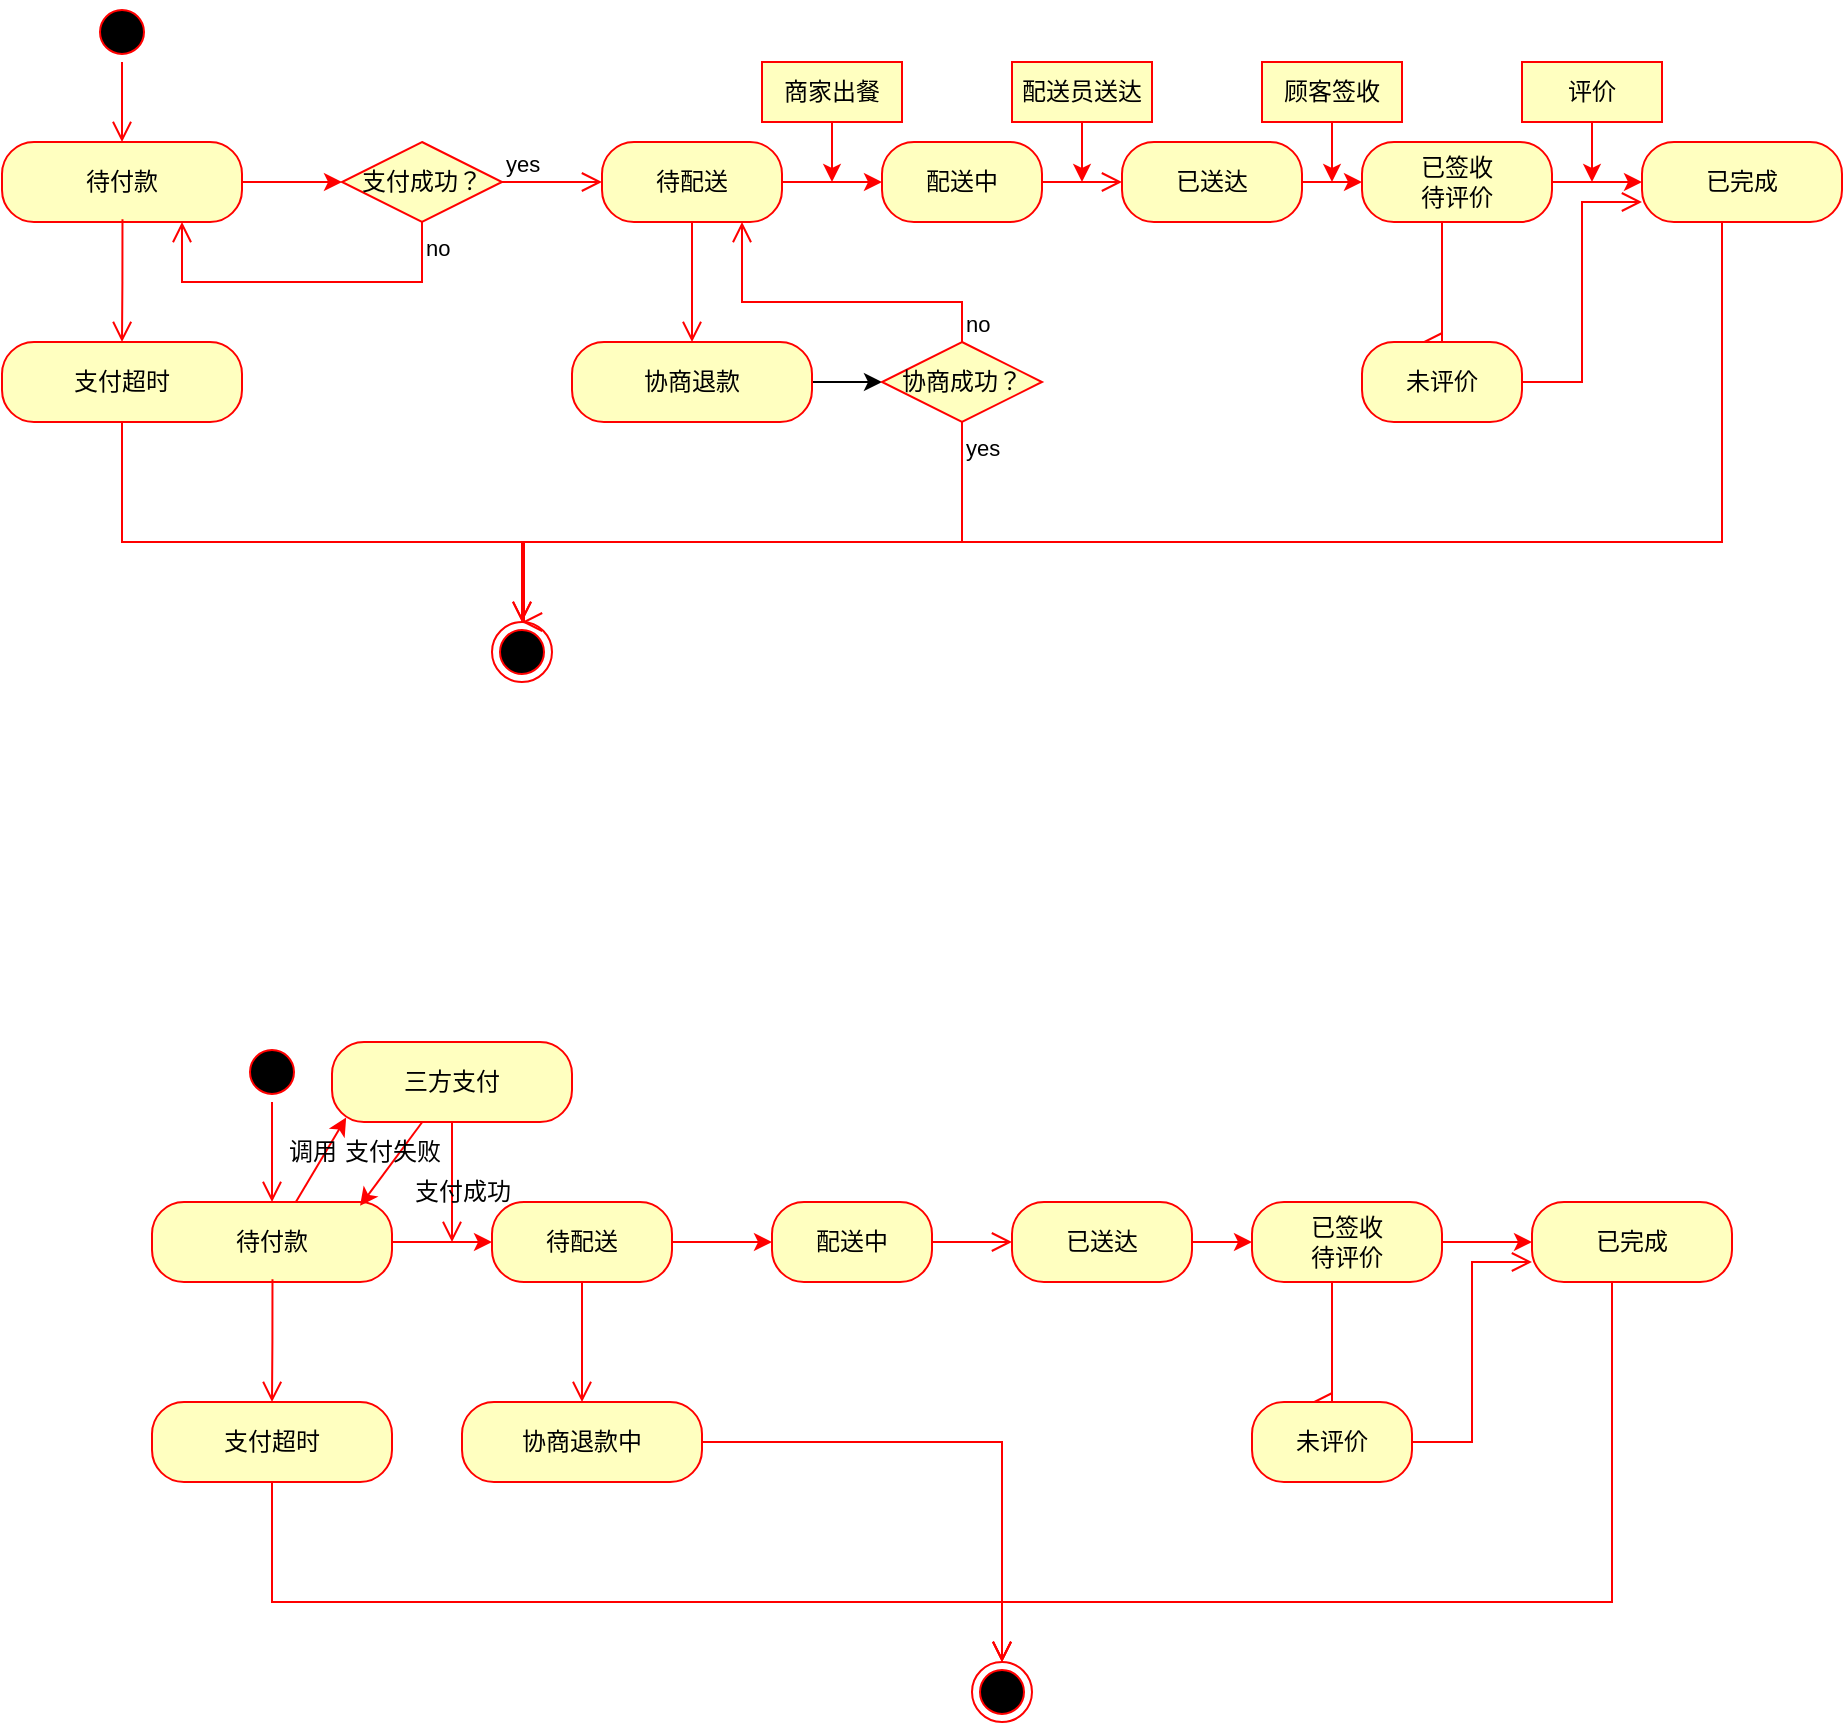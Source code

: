 <mxfile version="24.8.4">
  <diagram name="Page-1" id="0783ab3e-0a74-02c8-0abd-f7b4e66b4bec">
    <mxGraphModel dx="1444" dy="764" grid="1" gridSize="10" guides="1" tooltips="1" connect="1" arrows="1" fold="1" page="1" pageScale="1" pageWidth="850" pageHeight="1100" background="none" math="0" shadow="0">
      <root>
        <mxCell id="0" />
        <mxCell id="1" parent="0" />
        <mxCell id="hLjoczB7dyi-ZHbIt30f-3" value="" style="ellipse;html=1;shape=startState;fillColor=#000000;strokeColor=#ff0000;" vertex="1" parent="1">
          <mxGeometry x="185" y="50" width="30" height="30" as="geometry" />
        </mxCell>
        <mxCell id="hLjoczB7dyi-ZHbIt30f-4" value="" style="edgeStyle=orthogonalEdgeStyle;html=1;verticalAlign=bottom;endArrow=open;endSize=8;strokeColor=#ff0000;rounded=0;entryX=0.5;entryY=0;entryDx=0;entryDy=0;" edge="1" source="hLjoczB7dyi-ZHbIt30f-3" parent="1" target="hLjoczB7dyi-ZHbIt30f-5">
          <mxGeometry relative="1" as="geometry">
            <mxPoint x="200" y="110" as="targetPoint" />
          </mxGeometry>
        </mxCell>
        <mxCell id="hLjoczB7dyi-ZHbIt30f-37" style="edgeStyle=orthogonalEdgeStyle;rounded=0;orthogonalLoop=1;jettySize=auto;html=1;strokeColor=#FF0000;" edge="1" parent="1" source="hLjoczB7dyi-ZHbIt30f-5">
          <mxGeometry relative="1" as="geometry">
            <mxPoint x="310" y="140" as="targetPoint" />
          </mxGeometry>
        </mxCell>
        <mxCell id="hLjoczB7dyi-ZHbIt30f-5" value="待付款" style="rounded=1;whiteSpace=wrap;html=1;arcSize=40;fontColor=#000000;fillColor=#ffffc0;strokeColor=#ff0000;" vertex="1" parent="1">
          <mxGeometry x="140" y="120" width="120" height="40" as="geometry" />
        </mxCell>
        <mxCell id="hLjoczB7dyi-ZHbIt30f-14" value="" style="edgeStyle=orthogonalEdgeStyle;html=1;verticalAlign=bottom;endArrow=open;endSize=8;strokeColor=#ff0000;rounded=0;entryX=0.5;entryY=0;entryDx=0;entryDy=0;exitX=0.5;exitY=1;exitDx=0;exitDy=0;" edge="1" source="hLjoczB7dyi-ZHbIt30f-35" parent="1" target="hLjoczB7dyi-ZHbIt30f-15">
          <mxGeometry relative="1" as="geometry">
            <mxPoint x="400" y="370" as="targetPoint" />
            <mxPoint x="400" y="320" as="sourcePoint" />
            <Array as="points">
              <mxPoint x="200" y="320" />
              <mxPoint x="400" y="320" />
            </Array>
          </mxGeometry>
        </mxCell>
        <mxCell id="hLjoczB7dyi-ZHbIt30f-15" value="" style="ellipse;html=1;shape=endState;fillColor=#000000;strokeColor=#ff0000;" vertex="1" parent="1">
          <mxGeometry x="385" y="360" width="30" height="30" as="geometry" />
        </mxCell>
        <mxCell id="hLjoczB7dyi-ZHbIt30f-31" value="" style="edgeStyle=orthogonalEdgeStyle;html=1;verticalAlign=bottom;endArrow=open;endSize=8;strokeColor=#ff0000;rounded=0;entryX=0.5;entryY=0;entryDx=0;entryDy=0;exitX=0.502;exitY=0.966;exitDx=0;exitDy=0;exitPerimeter=0;" edge="1" parent="1" source="hLjoczB7dyi-ZHbIt30f-5" target="hLjoczB7dyi-ZHbIt30f-35">
          <mxGeometry relative="1" as="geometry">
            <mxPoint x="199.79" y="230" as="targetPoint" />
            <mxPoint x="199.29" y="190" as="sourcePoint" />
          </mxGeometry>
        </mxCell>
        <mxCell id="hLjoczB7dyi-ZHbIt30f-35" value="支付超时" style="rounded=1;whiteSpace=wrap;html=1;arcSize=40;fontColor=#000000;fillColor=#ffffc0;strokeColor=#ff0000;" vertex="1" parent="1">
          <mxGeometry x="140" y="220" width="120" height="40" as="geometry" />
        </mxCell>
        <mxCell id="hLjoczB7dyi-ZHbIt30f-41" value="支付成功？" style="rhombus;whiteSpace=wrap;html=1;fontColor=#000000;fillColor=#ffffc0;strokeColor=#ff0000;" vertex="1" parent="1">
          <mxGeometry x="310" y="120" width="80" height="40" as="geometry" />
        </mxCell>
        <mxCell id="hLjoczB7dyi-ZHbIt30f-42" value="yes" style="edgeStyle=orthogonalEdgeStyle;html=1;align=left;verticalAlign=bottom;endArrow=open;endSize=8;strokeColor=#ff0000;rounded=0;entryX=0;entryY=0.5;entryDx=0;entryDy=0;" edge="1" source="hLjoczB7dyi-ZHbIt30f-41" parent="1" target="hLjoczB7dyi-ZHbIt30f-44">
          <mxGeometry x="-1" relative="1" as="geometry">
            <mxPoint x="500" y="140" as="targetPoint" />
          </mxGeometry>
        </mxCell>
        <mxCell id="hLjoczB7dyi-ZHbIt30f-43" value="no" style="edgeStyle=orthogonalEdgeStyle;html=1;align=left;verticalAlign=top;endArrow=open;endSize=8;strokeColor=#ff0000;rounded=0;entryX=0.75;entryY=1;entryDx=0;entryDy=0;" edge="1" source="hLjoczB7dyi-ZHbIt30f-41" parent="1" target="hLjoczB7dyi-ZHbIt30f-5">
          <mxGeometry x="-1" relative="1" as="geometry">
            <mxPoint x="350" y="220" as="targetPoint" />
            <Array as="points">
              <mxPoint x="350" y="190" />
              <mxPoint x="230" y="190" />
            </Array>
          </mxGeometry>
        </mxCell>
        <mxCell id="hLjoczB7dyi-ZHbIt30f-52" style="edgeStyle=orthogonalEdgeStyle;rounded=0;orthogonalLoop=1;jettySize=auto;html=1;strokeColor=#FF0000;" edge="1" parent="1" source="hLjoczB7dyi-ZHbIt30f-44" target="hLjoczB7dyi-ZHbIt30f-50">
          <mxGeometry relative="1" as="geometry" />
        </mxCell>
        <mxCell id="hLjoczB7dyi-ZHbIt30f-44" value="待配送" style="rounded=1;whiteSpace=wrap;html=1;arcSize=40;fontColor=#000000;fillColor=#ffffc0;strokeColor=#ff0000;" vertex="1" parent="1">
          <mxGeometry x="440" y="120" width="90" height="40" as="geometry" />
        </mxCell>
        <mxCell id="hLjoczB7dyi-ZHbIt30f-45" value="" style="edgeStyle=orthogonalEdgeStyle;html=1;verticalAlign=bottom;endArrow=open;endSize=8;strokeColor=#ff0000;rounded=0;entryX=0.5;entryY=0;entryDx=0;entryDy=0;" edge="1" source="hLjoczB7dyi-ZHbIt30f-44" parent="1" target="hLjoczB7dyi-ZHbIt30f-60">
          <mxGeometry relative="1" as="geometry">
            <mxPoint x="510" y="250" as="targetPoint" />
            <Array as="points" />
          </mxGeometry>
        </mxCell>
        <mxCell id="hLjoczB7dyi-ZHbIt30f-46" style="edgeStyle=orthogonalEdgeStyle;rounded=0;orthogonalLoop=1;jettySize=auto;html=1;exitX=0.5;exitY=1;exitDx=0;exitDy=0;" edge="1" parent="1" source="hLjoczB7dyi-ZHbIt30f-44" target="hLjoczB7dyi-ZHbIt30f-44">
          <mxGeometry relative="1" as="geometry" />
        </mxCell>
        <mxCell id="hLjoczB7dyi-ZHbIt30f-50" value="配送中" style="rounded=1;whiteSpace=wrap;html=1;arcSize=40;fontColor=#000000;fillColor=#ffffc0;strokeColor=#ff0000;" vertex="1" parent="1">
          <mxGeometry x="580" y="120" width="80" height="40" as="geometry" />
        </mxCell>
        <mxCell id="hLjoczB7dyi-ZHbIt30f-51" value="" style="edgeStyle=orthogonalEdgeStyle;html=1;verticalAlign=bottom;endArrow=open;endSize=8;strokeColor=#ff0000;rounded=0;entryX=0;entryY=0.5;entryDx=0;entryDy=0;" edge="1" source="hLjoczB7dyi-ZHbIt30f-50" parent="1" target="hLjoczB7dyi-ZHbIt30f-66">
          <mxGeometry relative="1" as="geometry">
            <mxPoint x="680" y="220" as="targetPoint" />
          </mxGeometry>
        </mxCell>
        <mxCell id="hLjoczB7dyi-ZHbIt30f-59" style="edgeStyle=orthogonalEdgeStyle;rounded=0;orthogonalLoop=1;jettySize=auto;html=1;strokeColor=#FF0000;" edge="1" parent="1" source="hLjoczB7dyi-ZHbIt30f-54" target="hLjoczB7dyi-ZHbIt30f-56">
          <mxGeometry relative="1" as="geometry" />
        </mxCell>
        <mxCell id="hLjoczB7dyi-ZHbIt30f-54" value="已签收&lt;div&gt;待评价&lt;/div&gt;" style="rounded=1;whiteSpace=wrap;html=1;arcSize=40;fontColor=#000000;fillColor=#FFFFC0;strokeColor=#ff0000;" vertex="1" parent="1">
          <mxGeometry x="820" y="120" width="95" height="40" as="geometry" />
        </mxCell>
        <mxCell id="hLjoczB7dyi-ZHbIt30f-55" value="" style="edgeStyle=orthogonalEdgeStyle;html=1;verticalAlign=bottom;endArrow=open;endSize=8;strokeColor=#ff0000;rounded=0;" edge="1" source="hLjoczB7dyi-ZHbIt30f-54" parent="1">
          <mxGeometry relative="1" as="geometry">
            <mxPoint x="850" y="220" as="targetPoint" />
            <Array as="points">
              <mxPoint x="860" y="220" />
            </Array>
          </mxGeometry>
        </mxCell>
        <mxCell id="hLjoczB7dyi-ZHbIt30f-56" value="已完成" style="rounded=1;whiteSpace=wrap;html=1;arcSize=40;fontColor=#000000;fillColor=#ffffc0;strokeColor=#ff0000;" vertex="1" parent="1">
          <mxGeometry x="960" y="120" width="100" height="40" as="geometry" />
        </mxCell>
        <mxCell id="hLjoczB7dyi-ZHbIt30f-57" value="" style="edgeStyle=orthogonalEdgeStyle;html=1;verticalAlign=bottom;endArrow=open;endSize=8;strokeColor=#ff0000;rounded=0;entryX=0.5;entryY=0;entryDx=0;entryDy=0;" edge="1" source="hLjoczB7dyi-ZHbIt30f-56" parent="1" target="hLjoczB7dyi-ZHbIt30f-15">
          <mxGeometry relative="1" as="geometry">
            <mxPoint x="1000" y="220" as="targetPoint" />
            <Array as="points">
              <mxPoint x="1000" y="320" />
              <mxPoint x="400" y="320" />
            </Array>
          </mxGeometry>
        </mxCell>
        <mxCell id="hLjoczB7dyi-ZHbIt30f-133" style="edgeStyle=orthogonalEdgeStyle;rounded=0;orthogonalLoop=1;jettySize=auto;html=1;entryX=0;entryY=0.5;entryDx=0;entryDy=0;" edge="1" parent="1" source="hLjoczB7dyi-ZHbIt30f-60" target="hLjoczB7dyi-ZHbIt30f-130">
          <mxGeometry relative="1" as="geometry" />
        </mxCell>
        <mxCell id="hLjoczB7dyi-ZHbIt30f-60" value="协商退款" style="rounded=1;whiteSpace=wrap;html=1;arcSize=40;fontColor=#000000;fillColor=#ffffc0;strokeColor=#ff0000;" vertex="1" parent="1">
          <mxGeometry x="425" y="220" width="120" height="40" as="geometry" />
        </mxCell>
        <mxCell id="hLjoczB7dyi-ZHbIt30f-62" value="未评价" style="rounded=1;whiteSpace=wrap;html=1;arcSize=40;fontColor=#000000;fillColor=#ffffc0;strokeColor=#ff0000;" vertex="1" parent="1">
          <mxGeometry x="820" y="220" width="80" height="40" as="geometry" />
        </mxCell>
        <mxCell id="hLjoczB7dyi-ZHbIt30f-63" value="" style="edgeStyle=orthogonalEdgeStyle;html=1;verticalAlign=bottom;endArrow=open;endSize=8;strokeColor=#ff0000;rounded=0;entryX=0;entryY=0.75;entryDx=0;entryDy=0;" edge="1" source="hLjoczB7dyi-ZHbIt30f-62" parent="1" target="hLjoczB7dyi-ZHbIt30f-56">
          <mxGeometry relative="1" as="geometry">
            <mxPoint x="850" y="320" as="targetPoint" />
          </mxGeometry>
        </mxCell>
        <mxCell id="hLjoczB7dyi-ZHbIt30f-70" style="edgeStyle=orthogonalEdgeStyle;rounded=0;orthogonalLoop=1;jettySize=auto;html=1;exitX=1;exitY=0.5;exitDx=0;exitDy=0;entryX=0;entryY=0.5;entryDx=0;entryDy=0;strokeColor=#FF0000;" edge="1" parent="1" source="hLjoczB7dyi-ZHbIt30f-66" target="hLjoczB7dyi-ZHbIt30f-54">
          <mxGeometry relative="1" as="geometry" />
        </mxCell>
        <mxCell id="hLjoczB7dyi-ZHbIt30f-66" value="已送达" style="rounded=1;whiteSpace=wrap;html=1;arcSize=40;fontColor=#000000;fillColor=#ffffc0;strokeColor=#ff0000;" vertex="1" parent="1">
          <mxGeometry x="700" y="120" width="90" height="40" as="geometry" />
        </mxCell>
        <mxCell id="hLjoczB7dyi-ZHbIt30f-77" style="edgeStyle=orthogonalEdgeStyle;rounded=0;orthogonalLoop=1;jettySize=auto;html=1;strokeColor=#FF0000;" edge="1" parent="1" source="hLjoczB7dyi-ZHbIt30f-76">
          <mxGeometry relative="1" as="geometry">
            <mxPoint x="805" y="140" as="targetPoint" />
          </mxGeometry>
        </mxCell>
        <mxCell id="hLjoczB7dyi-ZHbIt30f-76" value="顾客签收" style="whiteSpace=wrap;html=1;fillColor=#FFFFC0;strokeColor=#FF0000;" vertex="1" parent="1">
          <mxGeometry x="770" y="80" width="70" height="30" as="geometry" />
        </mxCell>
        <mxCell id="hLjoczB7dyi-ZHbIt30f-78" style="edgeStyle=orthogonalEdgeStyle;rounded=0;orthogonalLoop=1;jettySize=auto;html=1;strokeColor=#FF0000;" edge="1" parent="1" source="hLjoczB7dyi-ZHbIt30f-79">
          <mxGeometry relative="1" as="geometry">
            <mxPoint x="935" y="140" as="targetPoint" />
          </mxGeometry>
        </mxCell>
        <mxCell id="hLjoczB7dyi-ZHbIt30f-79" value="评价" style="whiteSpace=wrap;html=1;fillColor=#FFFFC0;strokeColor=#FF0000;" vertex="1" parent="1">
          <mxGeometry x="900" y="80" width="70" height="30" as="geometry" />
        </mxCell>
        <mxCell id="hLjoczB7dyi-ZHbIt30f-80" value="" style="ellipse;html=1;shape=startState;fillColor=#000000;strokeColor=#ff0000;" vertex="1" parent="1">
          <mxGeometry x="260" y="570" width="30" height="30" as="geometry" />
        </mxCell>
        <mxCell id="hLjoczB7dyi-ZHbIt30f-81" value="" style="edgeStyle=orthogonalEdgeStyle;html=1;verticalAlign=bottom;endArrow=open;endSize=8;strokeColor=#ff0000;rounded=0;entryX=0.5;entryY=0;entryDx=0;entryDy=0;" edge="1" parent="1" source="hLjoczB7dyi-ZHbIt30f-80" target="hLjoczB7dyi-ZHbIt30f-83">
          <mxGeometry relative="1" as="geometry">
            <mxPoint x="275" y="640" as="targetPoint" />
          </mxGeometry>
        </mxCell>
        <mxCell id="hLjoczB7dyi-ZHbIt30f-82" style="edgeStyle=orthogonalEdgeStyle;rounded=0;orthogonalLoop=1;jettySize=auto;html=1;strokeColor=#FF0000;" edge="1" parent="1" source="hLjoczB7dyi-ZHbIt30f-83">
          <mxGeometry relative="1" as="geometry">
            <mxPoint x="385" y="670" as="targetPoint" />
          </mxGeometry>
        </mxCell>
        <mxCell id="hLjoczB7dyi-ZHbIt30f-118" style="rounded=0;orthogonalLoop=1;jettySize=auto;html=1;entryX=0.059;entryY=0.945;entryDx=0;entryDy=0;strokeColor=#FF0000;entryPerimeter=0;" edge="1" parent="1" source="hLjoczB7dyi-ZHbIt30f-83" target="hLjoczB7dyi-ZHbIt30f-114">
          <mxGeometry relative="1" as="geometry">
            <mxPoint x="305.0" y="610" as="targetPoint" />
          </mxGeometry>
        </mxCell>
        <mxCell id="hLjoczB7dyi-ZHbIt30f-83" value="待付款" style="rounded=1;whiteSpace=wrap;html=1;arcSize=40;fontColor=#000000;fillColor=#ffffc0;strokeColor=#ff0000;" vertex="1" parent="1">
          <mxGeometry x="215" y="650" width="120" height="40" as="geometry" />
        </mxCell>
        <mxCell id="hLjoczB7dyi-ZHbIt30f-84" value="" style="edgeStyle=orthogonalEdgeStyle;html=1;verticalAlign=bottom;endArrow=open;endSize=8;strokeColor=#ff0000;rounded=0;exitX=0.5;exitY=1;exitDx=0;exitDy=0;entryX=0.5;entryY=0;entryDx=0;entryDy=0;" edge="1" parent="1" source="hLjoczB7dyi-ZHbIt30f-87" target="hLjoczB7dyi-ZHbIt30f-85">
          <mxGeometry relative="1" as="geometry">
            <mxPoint x="435" y="890" as="targetPoint" />
            <mxPoint x="435" y="850" as="sourcePoint" />
            <Array as="points">
              <mxPoint x="275" y="850" />
              <mxPoint x="640" y="850" />
            </Array>
          </mxGeometry>
        </mxCell>
        <mxCell id="hLjoczB7dyi-ZHbIt30f-85" value="" style="ellipse;html=1;shape=endState;fillColor=#000000;strokeColor=#ff0000;" vertex="1" parent="1">
          <mxGeometry x="625" y="880" width="30" height="30" as="geometry" />
        </mxCell>
        <mxCell id="hLjoczB7dyi-ZHbIt30f-86" value="" style="edgeStyle=orthogonalEdgeStyle;html=1;verticalAlign=bottom;endArrow=open;endSize=8;strokeColor=#ff0000;rounded=0;entryX=0.5;entryY=0;entryDx=0;entryDy=0;exitX=0.502;exitY=0.966;exitDx=0;exitDy=0;exitPerimeter=0;" edge="1" parent="1" source="hLjoczB7dyi-ZHbIt30f-83" target="hLjoczB7dyi-ZHbIt30f-87">
          <mxGeometry relative="1" as="geometry">
            <mxPoint x="274.79" y="760" as="targetPoint" />
            <mxPoint x="274.29" y="720" as="sourcePoint" />
          </mxGeometry>
        </mxCell>
        <mxCell id="hLjoczB7dyi-ZHbIt30f-87" value="支付超时" style="rounded=1;whiteSpace=wrap;html=1;arcSize=40;fontColor=#000000;fillColor=#ffffc0;strokeColor=#ff0000;" vertex="1" parent="1">
          <mxGeometry x="215" y="750" width="120" height="40" as="geometry" />
        </mxCell>
        <mxCell id="hLjoczB7dyi-ZHbIt30f-91" style="edgeStyle=orthogonalEdgeStyle;rounded=0;orthogonalLoop=1;jettySize=auto;html=1;strokeColor=#FF0000;" edge="1" parent="1" source="hLjoczB7dyi-ZHbIt30f-92" target="hLjoczB7dyi-ZHbIt30f-95">
          <mxGeometry relative="1" as="geometry" />
        </mxCell>
        <mxCell id="hLjoczB7dyi-ZHbIt30f-92" value="待配送" style="rounded=1;whiteSpace=wrap;html=1;arcSize=40;fontColor=#000000;fillColor=#ffffc0;strokeColor=#ff0000;" vertex="1" parent="1">
          <mxGeometry x="385" y="650" width="90" height="40" as="geometry" />
        </mxCell>
        <mxCell id="hLjoczB7dyi-ZHbIt30f-93" value="" style="edgeStyle=orthogonalEdgeStyle;html=1;verticalAlign=bottom;endArrow=open;endSize=8;strokeColor=#ff0000;rounded=0;" edge="1" parent="1" source="hLjoczB7dyi-ZHbIt30f-92" target="hLjoczB7dyi-ZHbIt30f-102">
          <mxGeometry relative="1" as="geometry">
            <mxPoint x="455" y="780" as="targetPoint" />
            <Array as="points" />
          </mxGeometry>
        </mxCell>
        <mxCell id="hLjoczB7dyi-ZHbIt30f-94" style="edgeStyle=orthogonalEdgeStyle;rounded=0;orthogonalLoop=1;jettySize=auto;html=1;exitX=0.5;exitY=1;exitDx=0;exitDy=0;" edge="1" parent="1" source="hLjoczB7dyi-ZHbIt30f-92" target="hLjoczB7dyi-ZHbIt30f-92">
          <mxGeometry relative="1" as="geometry" />
        </mxCell>
        <mxCell id="hLjoczB7dyi-ZHbIt30f-95" value="配送中" style="rounded=1;whiteSpace=wrap;html=1;arcSize=40;fontColor=#000000;fillColor=#ffffc0;strokeColor=#ff0000;" vertex="1" parent="1">
          <mxGeometry x="525" y="650" width="80" height="40" as="geometry" />
        </mxCell>
        <mxCell id="hLjoczB7dyi-ZHbIt30f-96" value="" style="edgeStyle=orthogonalEdgeStyle;html=1;verticalAlign=bottom;endArrow=open;endSize=8;strokeColor=#ff0000;rounded=0;entryX=0;entryY=0.5;entryDx=0;entryDy=0;" edge="1" parent="1" source="hLjoczB7dyi-ZHbIt30f-95" target="hLjoczB7dyi-ZHbIt30f-107">
          <mxGeometry relative="1" as="geometry">
            <mxPoint x="625" y="750" as="targetPoint" />
          </mxGeometry>
        </mxCell>
        <mxCell id="hLjoczB7dyi-ZHbIt30f-97" style="edgeStyle=orthogonalEdgeStyle;rounded=0;orthogonalLoop=1;jettySize=auto;html=1;strokeColor=#FF0000;" edge="1" parent="1" source="hLjoczB7dyi-ZHbIt30f-98" target="hLjoczB7dyi-ZHbIt30f-100">
          <mxGeometry relative="1" as="geometry" />
        </mxCell>
        <mxCell id="hLjoczB7dyi-ZHbIt30f-98" value="已签收&lt;div&gt;待评价&lt;/div&gt;" style="rounded=1;whiteSpace=wrap;html=1;arcSize=40;fontColor=#000000;fillColor=#FFFFC0;strokeColor=#ff0000;" vertex="1" parent="1">
          <mxGeometry x="765" y="650" width="95" height="40" as="geometry" />
        </mxCell>
        <mxCell id="hLjoczB7dyi-ZHbIt30f-99" value="" style="edgeStyle=orthogonalEdgeStyle;html=1;verticalAlign=bottom;endArrow=open;endSize=8;strokeColor=#ff0000;rounded=0;" edge="1" parent="1" source="hLjoczB7dyi-ZHbIt30f-98">
          <mxGeometry relative="1" as="geometry">
            <mxPoint x="795" y="750" as="targetPoint" />
            <Array as="points">
              <mxPoint x="805" y="750" />
            </Array>
          </mxGeometry>
        </mxCell>
        <mxCell id="hLjoczB7dyi-ZHbIt30f-100" value="已完成" style="rounded=1;whiteSpace=wrap;html=1;arcSize=40;fontColor=#000000;fillColor=#ffffc0;strokeColor=#ff0000;" vertex="1" parent="1">
          <mxGeometry x="905" y="650" width="100" height="40" as="geometry" />
        </mxCell>
        <mxCell id="hLjoczB7dyi-ZHbIt30f-101" value="" style="edgeStyle=orthogonalEdgeStyle;html=1;verticalAlign=bottom;endArrow=open;endSize=8;strokeColor=#ff0000;rounded=0;entryX=0.5;entryY=0;entryDx=0;entryDy=0;" edge="1" parent="1" source="hLjoczB7dyi-ZHbIt30f-100" target="hLjoczB7dyi-ZHbIt30f-85">
          <mxGeometry relative="1" as="geometry">
            <mxPoint x="945" y="750" as="targetPoint" />
            <Array as="points">
              <mxPoint x="945" y="850" />
              <mxPoint x="640" y="850" />
            </Array>
          </mxGeometry>
        </mxCell>
        <mxCell id="hLjoczB7dyi-ZHbIt30f-102" value="协商退款中" style="rounded=1;whiteSpace=wrap;html=1;arcSize=40;fontColor=#000000;fillColor=#ffffc0;strokeColor=#ff0000;" vertex="1" parent="1">
          <mxGeometry x="370" y="750" width="120" height="40" as="geometry" />
        </mxCell>
        <mxCell id="hLjoczB7dyi-ZHbIt30f-103" value="" style="edgeStyle=orthogonalEdgeStyle;html=1;verticalAlign=bottom;endArrow=open;endSize=8;strokeColor=#ff0000;rounded=0;entryX=0.5;entryY=0;entryDx=0;entryDy=0;" edge="1" parent="1" source="hLjoczB7dyi-ZHbIt30f-102" target="hLjoczB7dyi-ZHbIt30f-85">
          <mxGeometry relative="1" as="geometry">
            <mxPoint x="455" y="880" as="targetPoint" />
          </mxGeometry>
        </mxCell>
        <mxCell id="hLjoczB7dyi-ZHbIt30f-104" value="未评价" style="rounded=1;whiteSpace=wrap;html=1;arcSize=40;fontColor=#000000;fillColor=#ffffc0;strokeColor=#ff0000;" vertex="1" parent="1">
          <mxGeometry x="765" y="750" width="80" height="40" as="geometry" />
        </mxCell>
        <mxCell id="hLjoczB7dyi-ZHbIt30f-105" value="" style="edgeStyle=orthogonalEdgeStyle;html=1;verticalAlign=bottom;endArrow=open;endSize=8;strokeColor=#ff0000;rounded=0;entryX=0;entryY=0.75;entryDx=0;entryDy=0;" edge="1" parent="1" source="hLjoczB7dyi-ZHbIt30f-104" target="hLjoczB7dyi-ZHbIt30f-100">
          <mxGeometry relative="1" as="geometry">
            <mxPoint x="795" y="850" as="targetPoint" />
          </mxGeometry>
        </mxCell>
        <mxCell id="hLjoczB7dyi-ZHbIt30f-106" style="edgeStyle=orthogonalEdgeStyle;rounded=0;orthogonalLoop=1;jettySize=auto;html=1;exitX=1;exitY=0.5;exitDx=0;exitDy=0;entryX=0;entryY=0.5;entryDx=0;entryDy=0;strokeColor=#FF0000;" edge="1" parent="1" source="hLjoczB7dyi-ZHbIt30f-107" target="hLjoczB7dyi-ZHbIt30f-98">
          <mxGeometry relative="1" as="geometry" />
        </mxCell>
        <mxCell id="hLjoczB7dyi-ZHbIt30f-107" value="已送达" style="rounded=1;whiteSpace=wrap;html=1;arcSize=40;fontColor=#000000;fillColor=#ffffc0;strokeColor=#ff0000;" vertex="1" parent="1">
          <mxGeometry x="645" y="650" width="90" height="40" as="geometry" />
        </mxCell>
        <mxCell id="hLjoczB7dyi-ZHbIt30f-117" style="rounded=0;orthogonalLoop=1;jettySize=auto;html=1;strokeColor=#FF0000;entryX=0.867;entryY=0.048;entryDx=0;entryDy=0;entryPerimeter=0;" edge="1" parent="1" source="hLjoczB7dyi-ZHbIt30f-114" target="hLjoczB7dyi-ZHbIt30f-83">
          <mxGeometry relative="1" as="geometry" />
        </mxCell>
        <mxCell id="hLjoczB7dyi-ZHbIt30f-114" value="三方支付" style="rounded=1;whiteSpace=wrap;html=1;arcSize=40;fontColor=#000000;fillColor=#ffffc0;strokeColor=#ff0000;" vertex="1" parent="1">
          <mxGeometry x="305" y="570" width="120" height="40" as="geometry" />
        </mxCell>
        <mxCell id="hLjoczB7dyi-ZHbIt30f-115" value="" style="edgeStyle=orthogonalEdgeStyle;html=1;verticalAlign=bottom;endArrow=open;endSize=8;strokeColor=#ff0000;rounded=0;" edge="1" source="hLjoczB7dyi-ZHbIt30f-114" parent="1">
          <mxGeometry relative="1" as="geometry">
            <mxPoint x="365" y="670" as="targetPoint" />
          </mxGeometry>
        </mxCell>
        <mxCell id="hLjoczB7dyi-ZHbIt30f-120" value="调用" style="text;html=1;align=center;verticalAlign=middle;resizable=0;points=[];autosize=1;strokeColor=none;fillColor=none;" vertex="1" parent="1">
          <mxGeometry x="270" y="610" width="50" height="30" as="geometry" />
        </mxCell>
        <mxCell id="hLjoczB7dyi-ZHbIt30f-122" value="支付失败" style="text;html=1;align=center;verticalAlign=middle;resizable=0;points=[];autosize=1;strokeColor=none;fillColor=none;" vertex="1" parent="1">
          <mxGeometry x="300" y="610" width="70" height="30" as="geometry" />
        </mxCell>
        <mxCell id="hLjoczB7dyi-ZHbIt30f-123" value="支付成功" style="text;html=1;align=center;verticalAlign=middle;resizable=0;points=[];autosize=1;strokeColor=none;fillColor=none;" vertex="1" parent="1">
          <mxGeometry x="335" y="630" width="70" height="30" as="geometry" />
        </mxCell>
        <mxCell id="hLjoczB7dyi-ZHbIt30f-126" style="edgeStyle=orthogonalEdgeStyle;rounded=0;orthogonalLoop=1;jettySize=auto;html=1;strokeColor=#FF0000;" edge="1" parent="1" source="hLjoczB7dyi-ZHbIt30f-127">
          <mxGeometry relative="1" as="geometry">
            <mxPoint x="555" y="140" as="targetPoint" />
          </mxGeometry>
        </mxCell>
        <mxCell id="hLjoczB7dyi-ZHbIt30f-127" value="商家出餐" style="whiteSpace=wrap;html=1;fillColor=#FFFFC0;strokeColor=#FF0000;" vertex="1" parent="1">
          <mxGeometry x="520" y="80" width="70" height="30" as="geometry" />
        </mxCell>
        <mxCell id="hLjoczB7dyi-ZHbIt30f-128" style="edgeStyle=orthogonalEdgeStyle;rounded=0;orthogonalLoop=1;jettySize=auto;html=1;strokeColor=#FF0000;" edge="1" parent="1" source="hLjoczB7dyi-ZHbIt30f-129">
          <mxGeometry relative="1" as="geometry">
            <mxPoint x="680" y="140" as="targetPoint" />
          </mxGeometry>
        </mxCell>
        <mxCell id="hLjoczB7dyi-ZHbIt30f-129" value="配送员送达" style="whiteSpace=wrap;html=1;fillColor=#FFFFC0;strokeColor=#FF0000;" vertex="1" parent="1">
          <mxGeometry x="645" y="80" width="70" height="30" as="geometry" />
        </mxCell>
        <mxCell id="hLjoczB7dyi-ZHbIt30f-130" value="协商成功？" style="rhombus;whiteSpace=wrap;html=1;fontColor=#000000;fillColor=#ffffc0;strokeColor=#ff0000;" vertex="1" parent="1">
          <mxGeometry x="580" y="220" width="80" height="40" as="geometry" />
        </mxCell>
        <mxCell id="hLjoczB7dyi-ZHbIt30f-131" value="no" style="edgeStyle=orthogonalEdgeStyle;html=1;align=left;verticalAlign=bottom;endArrow=open;endSize=8;strokeColor=#ff0000;rounded=0;" edge="1" source="hLjoczB7dyi-ZHbIt30f-130" parent="1" target="hLjoczB7dyi-ZHbIt30f-44">
          <mxGeometry x="-1" relative="1" as="geometry">
            <mxPoint x="780" y="230" as="targetPoint" />
            <Array as="points">
              <mxPoint x="620" y="200" />
              <mxPoint x="510" y="200" />
            </Array>
          </mxGeometry>
        </mxCell>
        <mxCell id="hLjoczB7dyi-ZHbIt30f-132" value="yes" style="edgeStyle=orthogonalEdgeStyle;html=1;align=left;verticalAlign=top;endArrow=open;endSize=8;strokeColor=#ff0000;rounded=0;" edge="1" source="hLjoczB7dyi-ZHbIt30f-130" parent="1">
          <mxGeometry x="-1" relative="1" as="geometry">
            <mxPoint x="400" y="360" as="targetPoint" />
            <Array as="points">
              <mxPoint x="620" y="320" />
              <mxPoint x="401" y="320" />
              <mxPoint x="401" y="360" />
            </Array>
          </mxGeometry>
        </mxCell>
      </root>
    </mxGraphModel>
  </diagram>
</mxfile>
